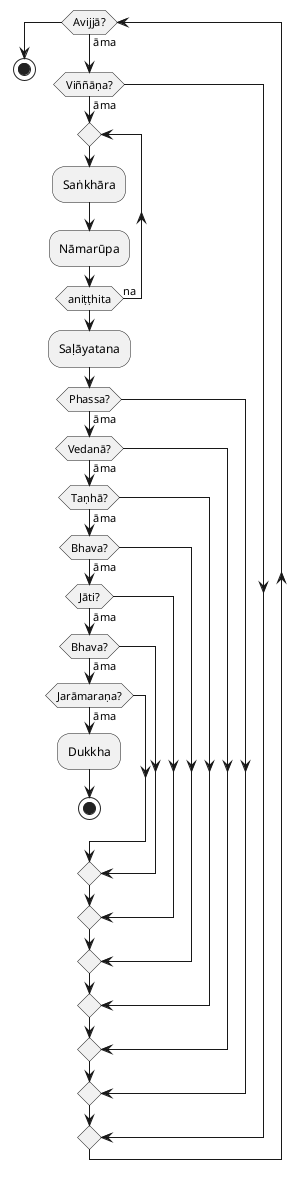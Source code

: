 @startuml

while (Avijjā?)              is (āma)
if    (Viññāṇa?)             then (āma)

repeat
    :Saṅkhāra;
    :Nāmarūpa;
repeat while (aniṭṭhita) is (na)
:Saḷāyatana;

if    (Phassa?)              then (āma)
if    (Vedanā?)              then (āma)
if    (Taṇhā?)               then (āma)
if    (Bhava?)               then (āma)
if    (Jāti?)                then (āma)
if    (Bhava?)               then (āma)
if    (Jarāmaraṇa?)          then (āma)

:Dukkha;
stop

endif
endif
endif
endif
endif
endif
endif
endif

endwhile

stop
    
@enduml